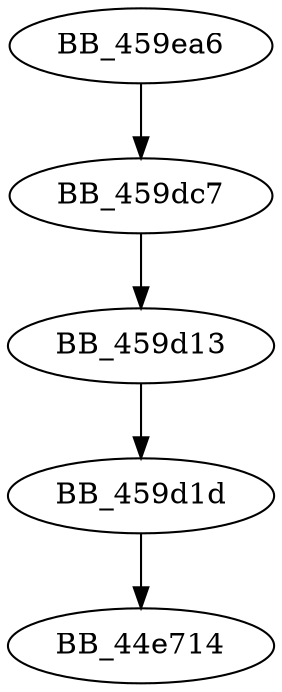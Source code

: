 DiGraph sub_459EA6{
BB_459d13->BB_459d1d
BB_459d1d->BB_44e714
BB_459dc7->BB_459d13
BB_459ea6->BB_459dc7
}
